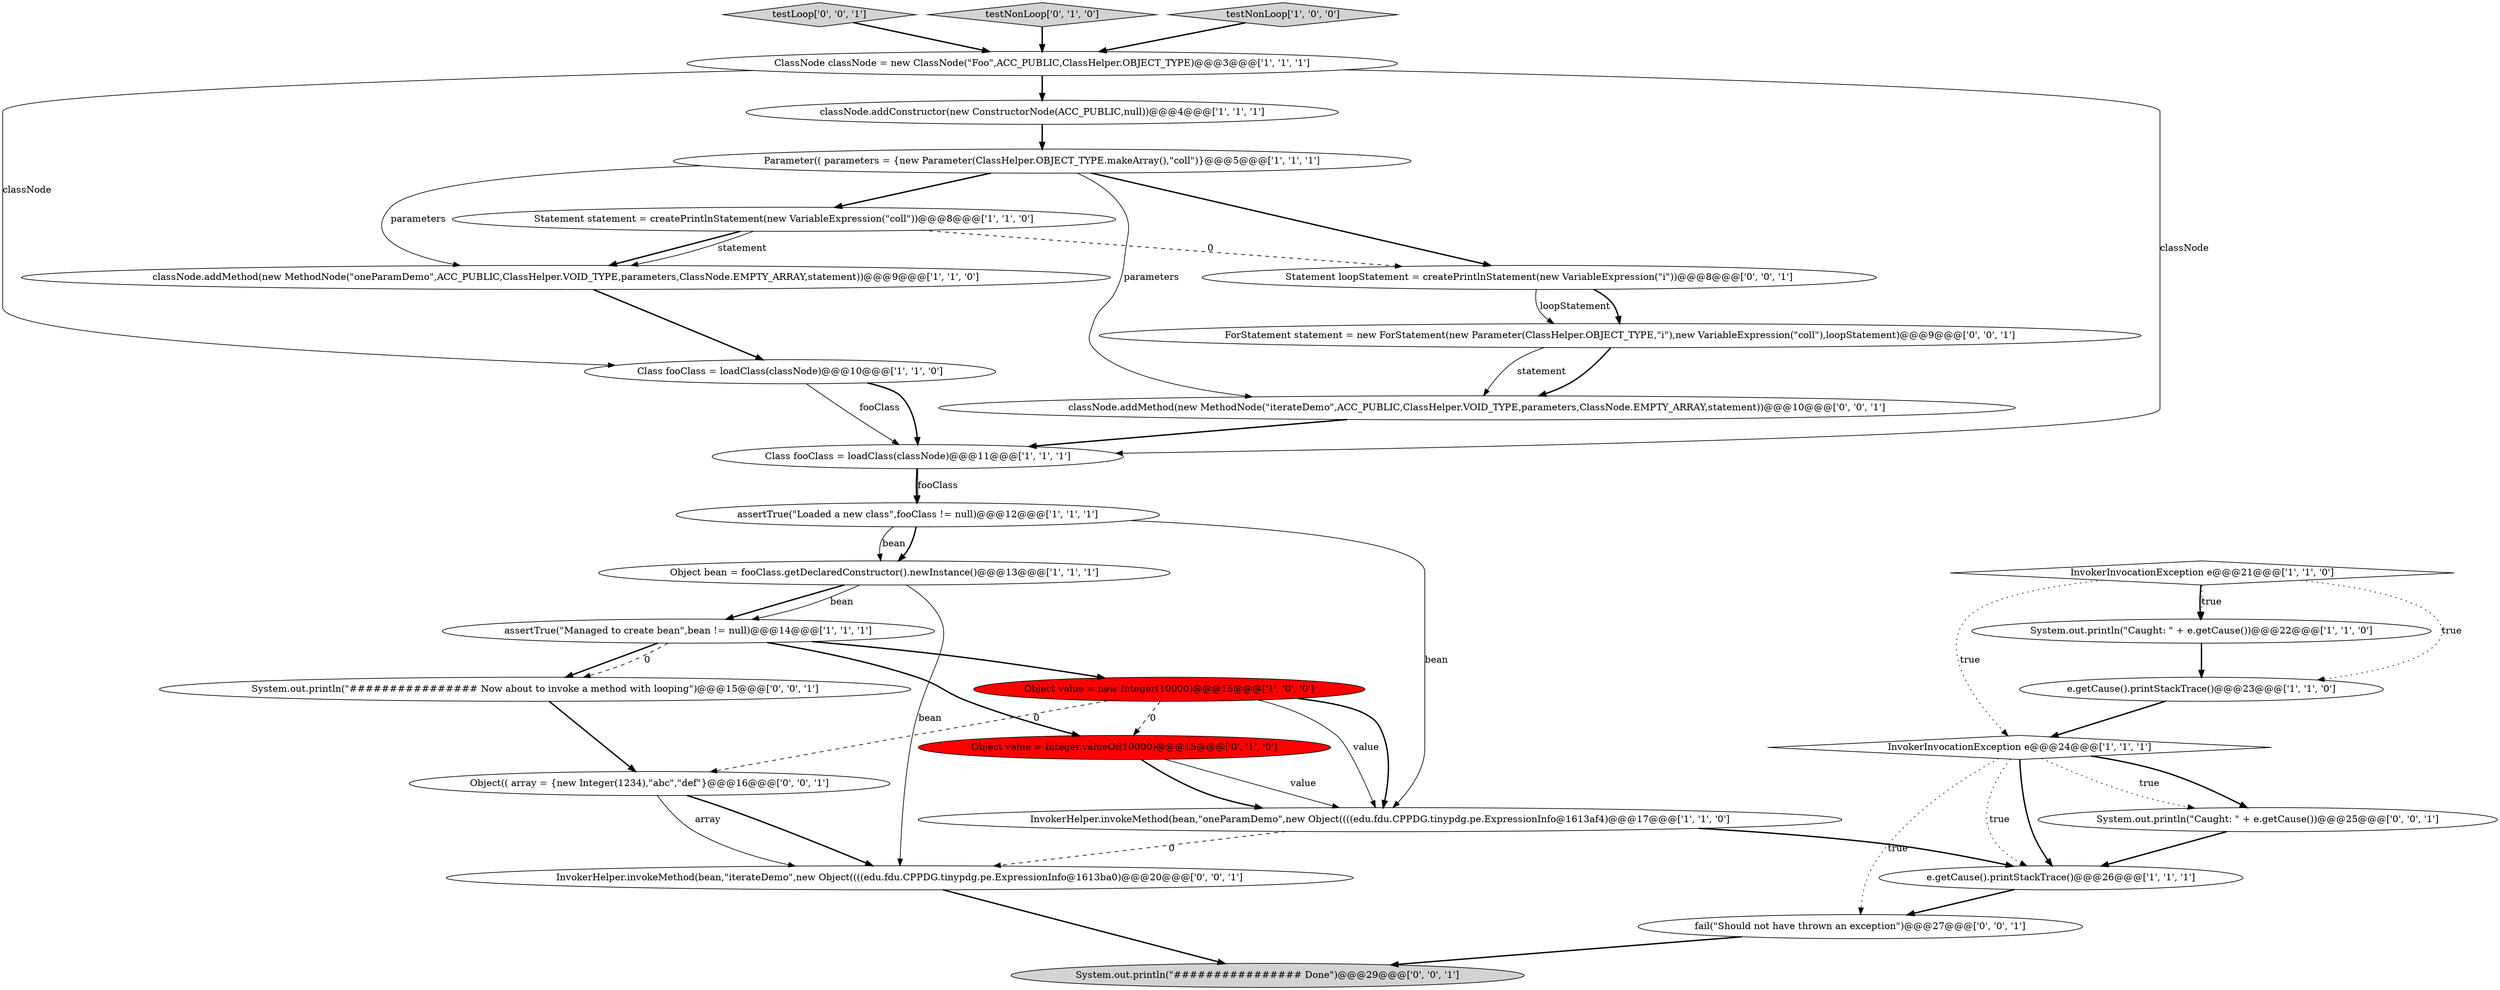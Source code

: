 digraph {
1 [style = filled, label = "InvokerHelper.invokeMethod(bean,\"oneParamDemo\",new Object((((edu.fdu.CPPDG.tinypdg.pe.ExpressionInfo@1613af4)@@@17@@@['1', '1', '0']", fillcolor = white, shape = ellipse image = "AAA0AAABBB1BBB"];
17 [style = filled, label = "classNode.addMethod(new MethodNode(\"oneParamDemo\",ACC_PUBLIC,ClassHelper.VOID_TYPE,parameters,ClassNode.EMPTY_ARRAY,statement))@@@9@@@['1', '1', '0']", fillcolor = white, shape = ellipse image = "AAA0AAABBB1BBB"];
18 [style = filled, label = "Object value = Integer.valueOf(10000)@@@15@@@['0', '1', '0']", fillcolor = red, shape = ellipse image = "AAA1AAABBB2BBB"];
23 [style = filled, label = "ForStatement statement = new ForStatement(new Parameter(ClassHelper.OBJECT_TYPE,\"i\"),new VariableExpression(\"coll\"),loopStatement)@@@9@@@['0', '0', '1']", fillcolor = white, shape = ellipse image = "AAA0AAABBB3BBB"];
12 [style = filled, label = "InvokerInvocationException e@@@21@@@['1', '1', '0']", fillcolor = white, shape = diamond image = "AAA0AAABBB1BBB"];
22 [style = filled, label = "System.out.println(\"################ Now about to invoke a method with looping\")@@@15@@@['0', '0', '1']", fillcolor = white, shape = ellipse image = "AAA0AAABBB3BBB"];
15 [style = filled, label = "Object bean = fooClass.getDeclaredConstructor().newInstance()@@@13@@@['1', '1', '1']", fillcolor = white, shape = ellipse image = "AAA0AAABBB1BBB"];
28 [style = filled, label = "testLoop['0', '0', '1']", fillcolor = lightgray, shape = diamond image = "AAA0AAABBB3BBB"];
16 [style = filled, label = "classNode.addConstructor(new ConstructorNode(ACC_PUBLIC,null))@@@4@@@['1', '1', '1']", fillcolor = white, shape = ellipse image = "AAA0AAABBB1BBB"];
7 [style = filled, label = "InvokerInvocationException e@@@24@@@['1', '1', '1']", fillcolor = white, shape = diamond image = "AAA0AAABBB1BBB"];
20 [style = filled, label = "System.out.println(\"Caught: \" + e.getCause())@@@25@@@['0', '0', '1']", fillcolor = white, shape = ellipse image = "AAA0AAABBB3BBB"];
14 [style = filled, label = "Statement statement = createPrintlnStatement(new VariableExpression(\"coll\"))@@@8@@@['1', '1', '0']", fillcolor = white, shape = ellipse image = "AAA0AAABBB1BBB"];
10 [style = filled, label = "assertTrue(\"Loaded a new class\",fooClass != null)@@@12@@@['1', '1', '1']", fillcolor = white, shape = ellipse image = "AAA0AAABBB1BBB"];
13 [style = filled, label = "Parameter(( parameters = {new Parameter(ClassHelper.OBJECT_TYPE.makeArray(),\"coll\")}@@@5@@@['1', '1', '1']", fillcolor = white, shape = ellipse image = "AAA0AAABBB1BBB"];
2 [style = filled, label = "Class fooClass = loadClass(classNode)@@@10@@@['1', '1', '0']", fillcolor = white, shape = ellipse image = "AAA0AAABBB1BBB"];
21 [style = filled, label = "Statement loopStatement = createPrintlnStatement(new VariableExpression(\"i\"))@@@8@@@['0', '0', '1']", fillcolor = white, shape = ellipse image = "AAA0AAABBB3BBB"];
29 [style = filled, label = "classNode.addMethod(new MethodNode(\"iterateDemo\",ACC_PUBLIC,ClassHelper.VOID_TYPE,parameters,ClassNode.EMPTY_ARRAY,statement))@@@10@@@['0', '0', '1']", fillcolor = white, shape = ellipse image = "AAA0AAABBB3BBB"];
27 [style = filled, label = "System.out.println(\"################ Done\")@@@29@@@['0', '0', '1']", fillcolor = lightgray, shape = ellipse image = "AAA0AAABBB3BBB"];
24 [style = filled, label = "Object(( array = {new Integer(1234),\"abc\",\"def\"}@@@16@@@['0', '0', '1']", fillcolor = white, shape = ellipse image = "AAA0AAABBB3BBB"];
6 [style = filled, label = "assertTrue(\"Managed to create bean\",bean != null)@@@14@@@['1', '1', '1']", fillcolor = white, shape = ellipse image = "AAA0AAABBB1BBB"];
8 [style = filled, label = "e.getCause().printStackTrace()@@@23@@@['1', '1', '0']", fillcolor = white, shape = ellipse image = "AAA0AAABBB1BBB"];
11 [style = filled, label = "System.out.println(\"Caught: \" + e.getCause())@@@22@@@['1', '1', '0']", fillcolor = white, shape = ellipse image = "AAA0AAABBB1BBB"];
9 [style = filled, label = "e.getCause().printStackTrace()@@@26@@@['1', '1', '1']", fillcolor = white, shape = ellipse image = "AAA0AAABBB1BBB"];
5 [style = filled, label = "Class fooClass = loadClass(classNode)@@@11@@@['1', '1', '1']", fillcolor = white, shape = ellipse image = "AAA0AAABBB1BBB"];
26 [style = filled, label = "InvokerHelper.invokeMethod(bean,\"iterateDemo\",new Object((((edu.fdu.CPPDG.tinypdg.pe.ExpressionInfo@1613ba0)@@@20@@@['0', '0', '1']", fillcolor = white, shape = ellipse image = "AAA0AAABBB3BBB"];
19 [style = filled, label = "testNonLoop['0', '1', '0']", fillcolor = lightgray, shape = diamond image = "AAA0AAABBB2BBB"];
3 [style = filled, label = "Object value = new Integer(10000)@@@15@@@['1', '0', '0']", fillcolor = red, shape = ellipse image = "AAA1AAABBB1BBB"];
4 [style = filled, label = "testNonLoop['1', '0', '0']", fillcolor = lightgray, shape = diamond image = "AAA0AAABBB1BBB"];
25 [style = filled, label = "fail(\"Should not have thrown an exception\")@@@27@@@['0', '0', '1']", fillcolor = white, shape = ellipse image = "AAA0AAABBB3BBB"];
0 [style = filled, label = "ClassNode classNode = new ClassNode(\"Foo\",ACC_PUBLIC,ClassHelper.OBJECT_TYPE)@@@3@@@['1', '1', '1']", fillcolor = white, shape = ellipse image = "AAA0AAABBB1BBB"];
15->6 [style = solid, label="bean"];
5->10 [style = bold, label=""];
6->3 [style = bold, label=""];
0->16 [style = bold, label=""];
16->13 [style = bold, label=""];
29->5 [style = bold, label=""];
13->29 [style = solid, label="parameters"];
10->15 [style = bold, label=""];
13->17 [style = solid, label="parameters"];
3->1 [style = bold, label=""];
20->9 [style = bold, label=""];
6->22 [style = bold, label=""];
0->5 [style = solid, label="classNode"];
12->8 [style = dotted, label="true"];
1->26 [style = dashed, label="0"];
6->18 [style = bold, label=""];
3->1 [style = solid, label="value"];
18->1 [style = solid, label="value"];
21->23 [style = solid, label="loopStatement"];
3->18 [style = dashed, label="0"];
3->24 [style = dashed, label="0"];
12->11 [style = bold, label=""];
2->5 [style = solid, label="fooClass"];
14->17 [style = bold, label=""];
15->6 [style = bold, label=""];
7->20 [style = bold, label=""];
7->9 [style = dotted, label="true"];
6->22 [style = dashed, label="0"];
1->9 [style = bold, label=""];
19->0 [style = bold, label=""];
8->7 [style = bold, label=""];
4->0 [style = bold, label=""];
7->20 [style = dotted, label="true"];
12->11 [style = dotted, label="true"];
23->29 [style = bold, label=""];
7->9 [style = bold, label=""];
25->27 [style = bold, label=""];
28->0 [style = bold, label=""];
24->26 [style = bold, label=""];
26->27 [style = bold, label=""];
23->29 [style = solid, label="statement"];
10->15 [style = solid, label="bean"];
17->2 [style = bold, label=""];
18->1 [style = bold, label=""];
5->10 [style = solid, label="fooClass"];
15->26 [style = solid, label="bean"];
9->25 [style = bold, label=""];
14->17 [style = solid, label="statement"];
7->25 [style = dotted, label="true"];
11->8 [style = bold, label=""];
14->21 [style = dashed, label="0"];
24->26 [style = solid, label="array"];
22->24 [style = bold, label=""];
12->7 [style = dotted, label="true"];
13->21 [style = bold, label=""];
0->2 [style = solid, label="classNode"];
13->14 [style = bold, label=""];
10->1 [style = solid, label="bean"];
2->5 [style = bold, label=""];
21->23 [style = bold, label=""];
}
